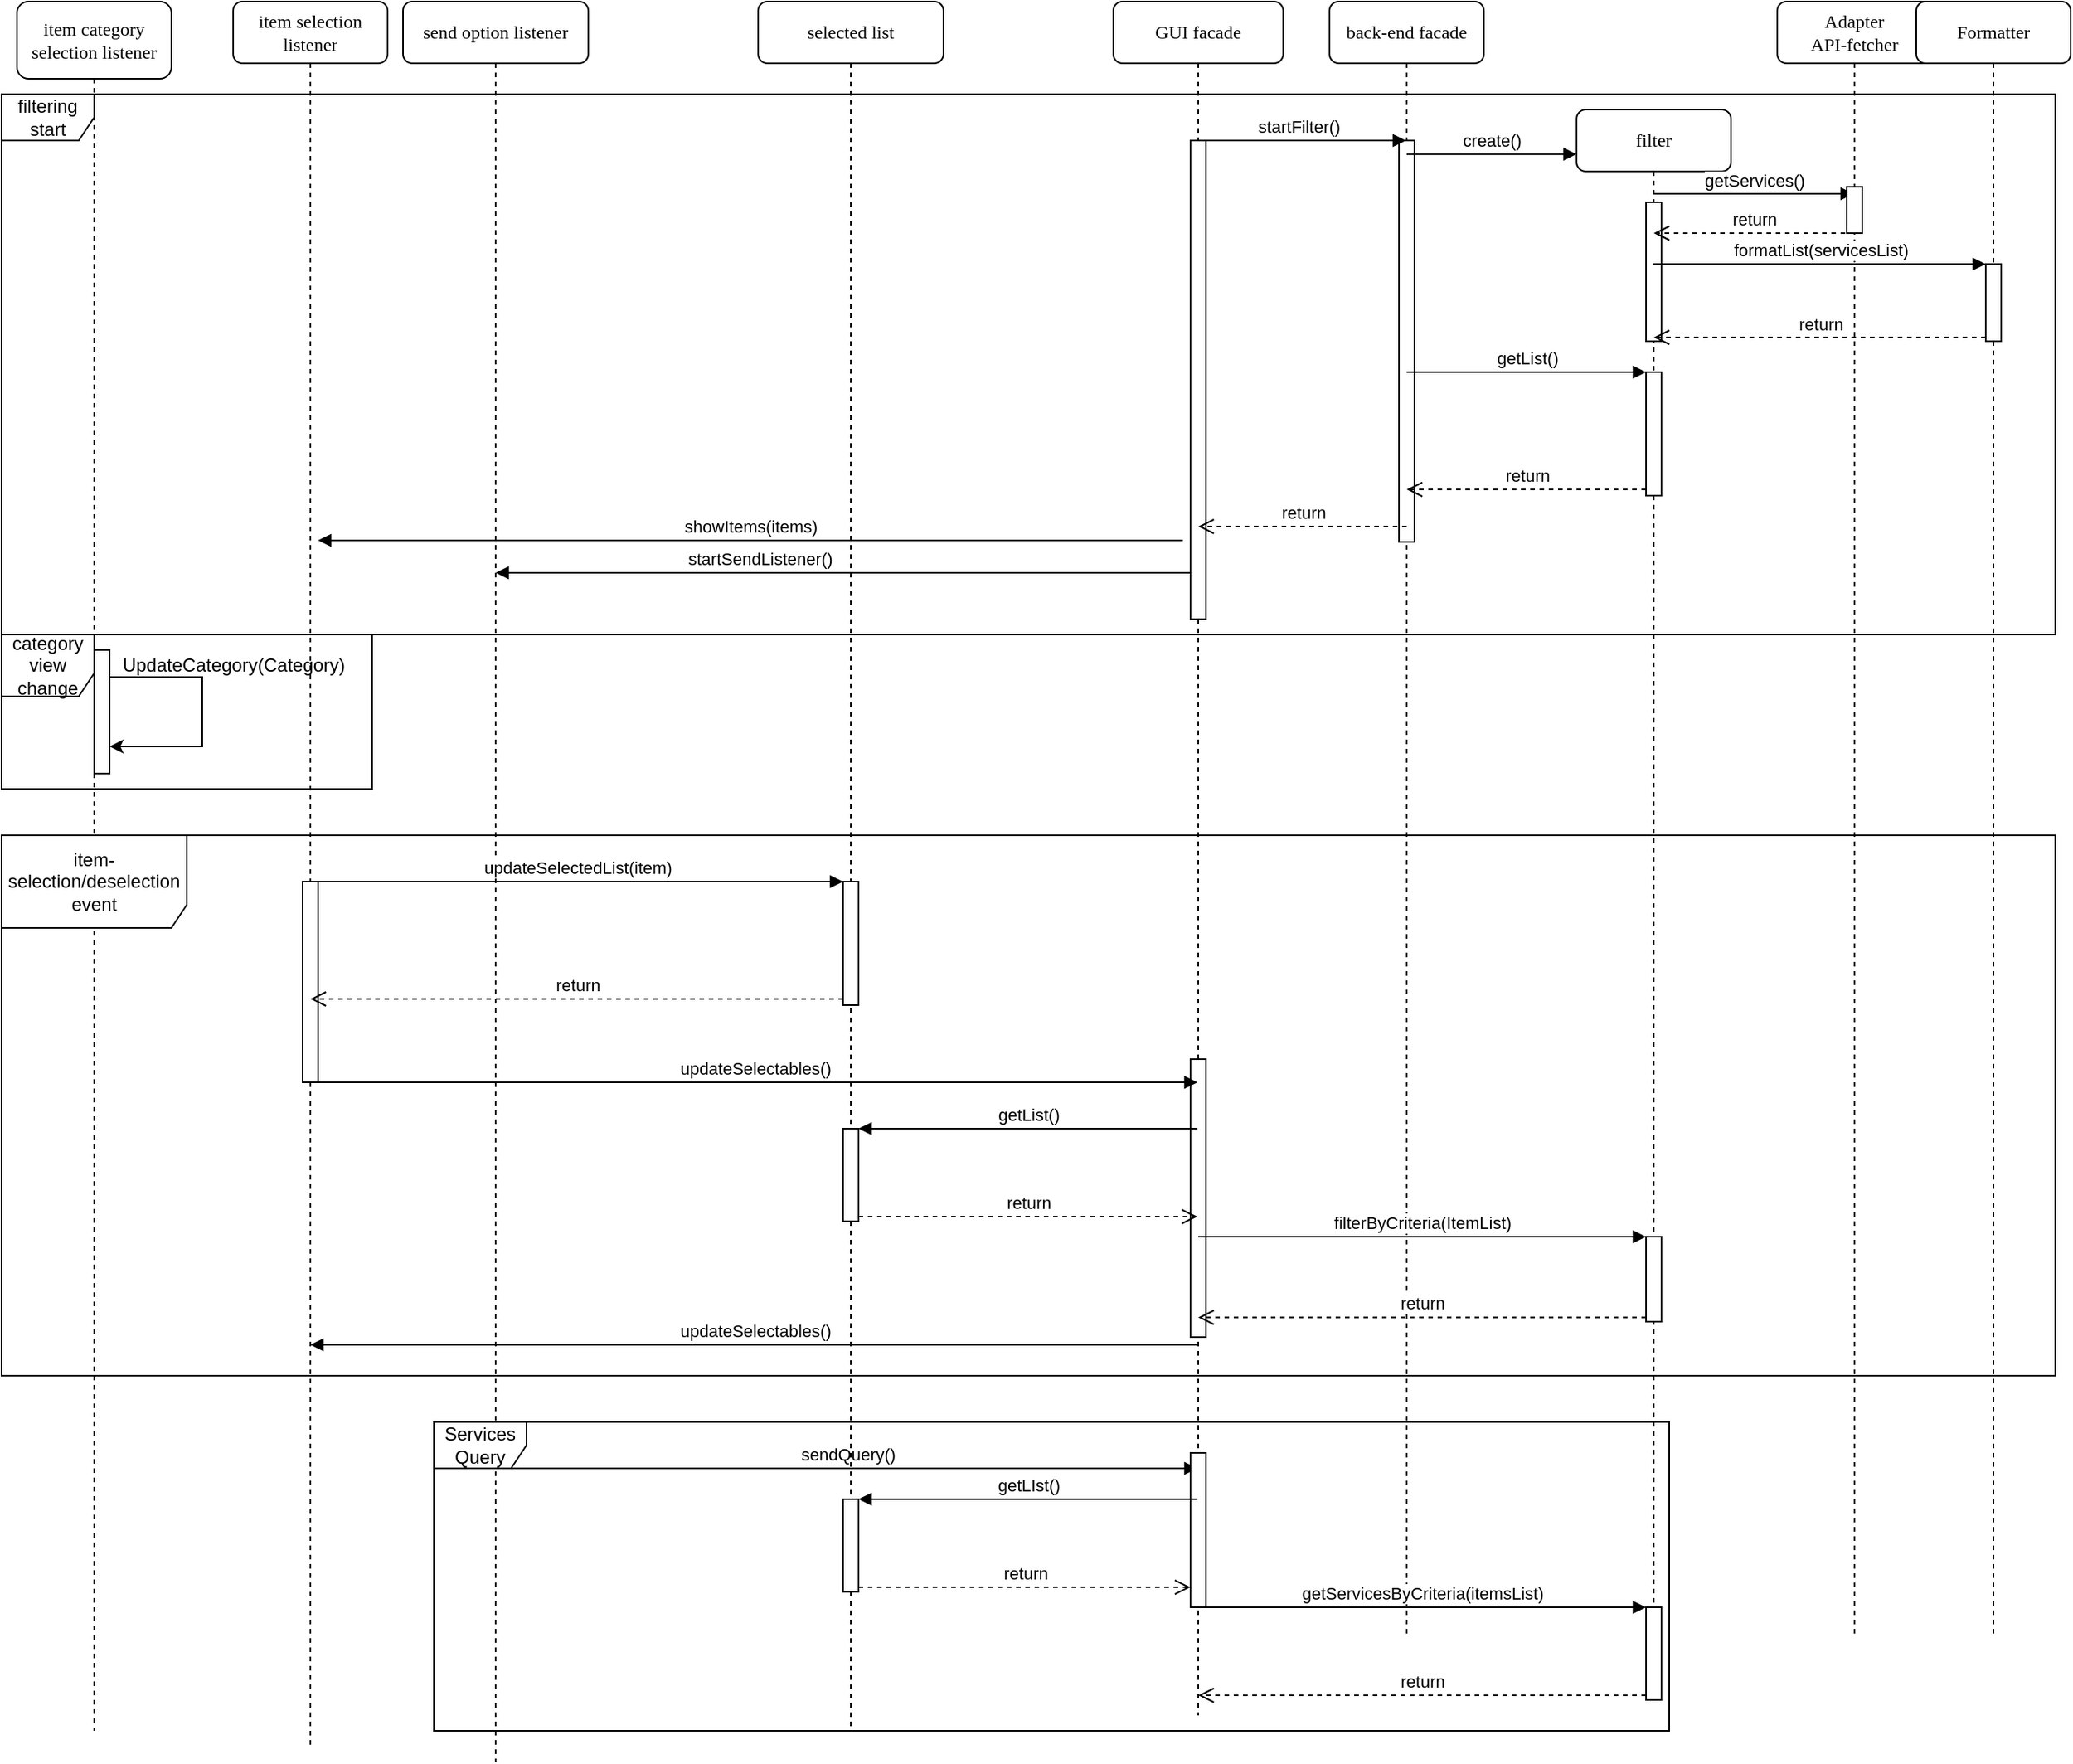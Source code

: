 <mxfile version="18.0.2" type="device"><diagram name="Page-1" id="13e1069c-82ec-6db2-03f1-153e76fe0fe0"><mxGraphModel dx="3464" dy="1082" grid="1" gridSize="10" guides="1" tooltips="1" connect="1" arrows="1" fold="1" page="1" pageScale="1" pageWidth="1100" pageHeight="850" background="none" math="0" shadow="0"><root><mxCell id="0"/><mxCell id="1" parent="0"/><mxCell id="7baba1c4bc27f4b0-2" value="send option listener" style="shape=umlLifeline;perimeter=lifelinePerimeter;whiteSpace=wrap;html=1;container=1;collapsible=0;recursiveResize=0;outlineConnect=0;rounded=1;shadow=0;comic=0;labelBackgroundColor=none;strokeWidth=1;fontFamily=Verdana;fontSize=12;align=center;" parent="1" vertex="1"><mxGeometry x="70" y="500" width="120" height="1140" as="geometry"/></mxCell><mxCell id="A2il4XtOZDyBoMQwtoZe-57" value="sendQuery()" style="html=1;verticalAlign=bottom;endArrow=block;rounded=0;" parent="7baba1c4bc27f4b0-2" target="7baba1c4bc27f4b0-4" edge="1"><mxGeometry width="80" relative="1" as="geometry"><mxPoint x="60" y="950" as="sourcePoint"/><mxPoint x="140" y="950" as="targetPoint"/></mxGeometry></mxCell><mxCell id="7baba1c4bc27f4b0-3" value="selected list" style="shape=umlLifeline;perimeter=lifelinePerimeter;whiteSpace=wrap;html=1;container=1;collapsible=0;recursiveResize=0;outlineConnect=0;rounded=1;shadow=0;comic=0;labelBackgroundColor=none;strokeWidth=1;fontFamily=Verdana;fontSize=12;align=center;" parent="1" vertex="1"><mxGeometry x="300" y="500" width="120" height="1120" as="geometry"/></mxCell><mxCell id="A2il4XtOZDyBoMQwtoZe-37" value="" style="html=1;points=[];perimeter=orthogonalPerimeter;" parent="7baba1c4bc27f4b0-3" vertex="1"><mxGeometry x="55" y="570" width="10" height="80" as="geometry"/></mxCell><mxCell id="A2il4XtOZDyBoMQwtoZe-46" value="" style="html=1;points=[];perimeter=orthogonalPerimeter;" parent="7baba1c4bc27f4b0-3" vertex="1"><mxGeometry x="55" y="730" width="10" height="60" as="geometry"/></mxCell><mxCell id="A2il4XtOZDyBoMQwtoZe-63" value="" style="html=1;points=[];perimeter=orthogonalPerimeter;" parent="7baba1c4bc27f4b0-3" vertex="1"><mxGeometry x="55" y="970" width="10" height="60" as="geometry"/></mxCell><mxCell id="7baba1c4bc27f4b0-4" value="GUI facade" style="shape=umlLifeline;perimeter=lifelinePerimeter;whiteSpace=wrap;html=1;container=1;collapsible=0;recursiveResize=0;outlineConnect=0;rounded=1;shadow=0;comic=0;labelBackgroundColor=none;strokeWidth=1;fontFamily=Verdana;fontSize=12;align=center;" parent="1" vertex="1"><mxGeometry x="530" y="500" width="110" height="1110" as="geometry"/></mxCell><mxCell id="A2il4XtOZDyBoMQwtoZe-4" value="" style="rounded=0;whiteSpace=wrap;html=1;" parent="7baba1c4bc27f4b0-4" vertex="1"><mxGeometry x="50" y="90" width="10" height="310" as="geometry"/></mxCell><mxCell id="A2il4XtOZDyBoMQwtoZe-42" value="" style="html=1;points=[];perimeter=orthogonalPerimeter;" parent="7baba1c4bc27f4b0-4" vertex="1"><mxGeometry x="50" y="685" width="10" height="180" as="geometry"/></mxCell><mxCell id="A2il4XtOZDyBoMQwtoZe-58" value="" style="html=1;points=[];perimeter=orthogonalPerimeter;" parent="7baba1c4bc27f4b0-4" vertex="1"><mxGeometry x="50" y="940" width="10" height="100" as="geometry"/></mxCell><mxCell id="7baba1c4bc27f4b0-5" value="back-end facade" style="shape=umlLifeline;perimeter=lifelinePerimeter;whiteSpace=wrap;html=1;container=1;collapsible=0;recursiveResize=0;outlineConnect=0;rounded=1;shadow=0;comic=0;labelBackgroundColor=none;strokeWidth=1;fontFamily=Verdana;fontSize=12;align=center;" parent="1" vertex="1"><mxGeometry x="670" y="500" width="100" height="1060" as="geometry"/></mxCell><mxCell id="A2il4XtOZDyBoMQwtoZe-20" value="" style="html=1;points=[];perimeter=orthogonalPerimeter;" parent="7baba1c4bc27f4b0-5" vertex="1"><mxGeometry x="45" y="90" width="10" height="260" as="geometry"/></mxCell><mxCell id="7baba1c4bc27f4b0-6" value="filter" style="shape=umlLifeline;perimeter=lifelinePerimeter;whiteSpace=wrap;html=1;container=1;collapsible=0;recursiveResize=0;outlineConnect=0;rounded=1;shadow=0;comic=0;labelBackgroundColor=none;strokeWidth=1;fontFamily=Verdana;fontSize=12;align=center;" parent="1" vertex="1"><mxGeometry x="830" y="570" width="100" height="1030" as="geometry"/></mxCell><mxCell id="A2il4XtOZDyBoMQwtoZe-12" value="getServices()" style="html=1;verticalAlign=bottom;endArrow=block;rounded=0;" parent="7baba1c4bc27f4b0-6" target="7baba1c4bc27f4b0-7" edge="1"><mxGeometry width="80" relative="1" as="geometry"><mxPoint x="50" y="54.5" as="sourcePoint"/><mxPoint x="130" y="54.5" as="targetPoint"/></mxGeometry></mxCell><mxCell id="A2il4XtOZDyBoMQwtoZe-16" value="" style="html=1;points=[];perimeter=orthogonalPerimeter;" parent="7baba1c4bc27f4b0-6" vertex="1"><mxGeometry x="45" y="60" width="10" height="90" as="geometry"/></mxCell><mxCell id="A2il4XtOZDyBoMQwtoZe-17" value="" style="html=1;points=[];perimeter=orthogonalPerimeter;" parent="7baba1c4bc27f4b0-6" vertex="1"><mxGeometry x="45" y="170" width="10" height="80" as="geometry"/></mxCell><mxCell id="A2il4XtOZDyBoMQwtoZe-50" value="" style="html=1;points=[];perimeter=orthogonalPerimeter;" parent="7baba1c4bc27f4b0-6" vertex="1"><mxGeometry x="45" y="730" width="10" height="55" as="geometry"/></mxCell><mxCell id="A2il4XtOZDyBoMQwtoZe-66" value="" style="html=1;points=[];perimeter=orthogonalPerimeter;" parent="7baba1c4bc27f4b0-6" vertex="1"><mxGeometry x="45" y="970" width="10" height="60" as="geometry"/></mxCell><mxCell id="7baba1c4bc27f4b0-7" value="&lt;div&gt;Adapter&lt;/div&gt;&lt;div&gt;API-fetcher&lt;/div&gt;" style="shape=umlLifeline;perimeter=lifelinePerimeter;whiteSpace=wrap;html=1;container=1;collapsible=0;recursiveResize=0;outlineConnect=0;rounded=1;shadow=0;comic=0;labelBackgroundColor=none;strokeWidth=1;fontFamily=Verdana;fontSize=12;align=center;" parent="1" vertex="1"><mxGeometry x="960" y="500" width="100" height="1060" as="geometry"/></mxCell><mxCell id="7baba1c4bc27f4b0-8" value="item selection listener" style="shape=umlLifeline;perimeter=lifelinePerimeter;whiteSpace=wrap;html=1;container=1;collapsible=0;recursiveResize=0;outlineConnect=0;rounded=1;shadow=0;comic=0;labelBackgroundColor=none;strokeWidth=1;fontFamily=Verdana;fontSize=12;align=center;" parent="1" vertex="1"><mxGeometry x="-40" y="500" width="100" height="1130" as="geometry"/></mxCell><mxCell id="A2il4XtOZDyBoMQwtoZe-40" value="" style="html=1;points=[];perimeter=orthogonalPerimeter;" parent="7baba1c4bc27f4b0-8" vertex="1"><mxGeometry x="45" y="570" width="10" height="130" as="geometry"/></mxCell><mxCell id="F9nA0inBSzudjQZXVVhW-46" value="return" style="html=1;verticalAlign=bottom;endArrow=open;dashed=1;endSize=8;rounded=0;" parent="1" target="7baba1c4bc27f4b0-6" edge="1"><mxGeometry relative="1" as="geometry"><mxPoint x="1010" y="650" as="sourcePoint"/><mxPoint x="900" y="650" as="targetPoint"/><Array as="points"><mxPoint x="970" y="650"/></Array></mxGeometry></mxCell><mxCell id="F9nA0inBSzudjQZXVVhW-48" value="return" style="html=1;verticalAlign=bottom;endArrow=open;dashed=1;endSize=8;rounded=0;" parent="1" target="7baba1c4bc27f4b0-4" edge="1"><mxGeometry relative="1" as="geometry"><mxPoint x="720" y="840" as="sourcePoint"/><mxPoint x="600" y="840" as="targetPoint"/></mxGeometry></mxCell><mxCell id="F9nA0inBSzudjQZXVVhW-49" value="showItems(items)" style="html=1;verticalAlign=bottom;endArrow=block;rounded=0;" parent="1" edge="1"><mxGeometry width="80" relative="1" as="geometry"><mxPoint x="575" y="849" as="sourcePoint"/><mxPoint x="15" y="849" as="targetPoint"/></mxGeometry></mxCell><mxCell id="A2il4XtOZDyBoMQwtoZe-8" value="create()" style="html=1;verticalAlign=bottom;endArrow=block;rounded=0;entryX=0;entryY=0.028;entryDx=0;entryDy=0;entryPerimeter=0;" parent="1" source="7baba1c4bc27f4b0-5" target="7baba1c4bc27f4b0-6" edge="1"><mxGeometry width="80" relative="1" as="geometry"><mxPoint x="715" y="600" as="sourcePoint"/><mxPoint x="795" y="600" as="targetPoint"/></mxGeometry></mxCell><mxCell id="A2il4XtOZDyBoMQwtoZe-10" value="Formatter" style="shape=umlLifeline;perimeter=lifelinePerimeter;whiteSpace=wrap;html=1;container=1;collapsible=0;recursiveResize=0;outlineConnect=0;rounded=1;shadow=0;comic=0;labelBackgroundColor=none;strokeWidth=1;fontFamily=Verdana;fontSize=12;align=center;" parent="1" vertex="1"><mxGeometry x="1050" y="500" width="100" height="1060" as="geometry"/></mxCell><mxCell id="A2il4XtOZDyBoMQwtoZe-13" value="" style="html=1;points=[];perimeter=orthogonalPerimeter;" parent="A2il4XtOZDyBoMQwtoZe-10" vertex="1"><mxGeometry x="45" y="170" width="10" height="50" as="geometry"/></mxCell><mxCell id="A2il4XtOZDyBoMQwtoZe-14" value="formatList(servicesList)" style="html=1;verticalAlign=bottom;endArrow=block;entryX=0;entryY=0;rounded=0;" parent="1" target="A2il4XtOZDyBoMQwtoZe-13" edge="1"><mxGeometry relative="1" as="geometry"><mxPoint x="879.5" y="670" as="sourcePoint"/></mxGeometry></mxCell><mxCell id="A2il4XtOZDyBoMQwtoZe-15" value="return" style="html=1;verticalAlign=bottom;endArrow=open;dashed=1;endSize=8;exitX=0;exitY=0.95;rounded=0;" parent="1" source="A2il4XtOZDyBoMQwtoZe-13" target="7baba1c4bc27f4b0-6" edge="1"><mxGeometry relative="1" as="geometry"><mxPoint x="879.5" y="746" as="targetPoint"/></mxGeometry></mxCell><mxCell id="A2il4XtOZDyBoMQwtoZe-18" value="getList()" style="html=1;verticalAlign=bottom;endArrow=block;entryX=0;entryY=0;rounded=0;" parent="1" source="7baba1c4bc27f4b0-5" target="A2il4XtOZDyBoMQwtoZe-17" edge="1"><mxGeometry relative="1" as="geometry"><mxPoint x="805" y="740" as="sourcePoint"/></mxGeometry></mxCell><mxCell id="A2il4XtOZDyBoMQwtoZe-19" value="return" style="html=1;verticalAlign=bottom;endArrow=open;dashed=1;endSize=8;exitX=0;exitY=0.95;rounded=0;" parent="1" source="A2il4XtOZDyBoMQwtoZe-17" target="7baba1c4bc27f4b0-5" edge="1"><mxGeometry relative="1" as="geometry"><mxPoint x="805" y="816" as="targetPoint"/></mxGeometry></mxCell><mxCell id="A2il4XtOZDyBoMQwtoZe-22" value="item category selection listener" style="shape=umlLifeline;perimeter=lifelinePerimeter;whiteSpace=wrap;html=1;container=1;collapsible=0;recursiveResize=0;outlineConnect=0;rounded=1;shadow=0;comic=0;labelBackgroundColor=none;strokeWidth=1;fontFamily=Verdana;fontSize=12;align=center;size=50;" parent="1" vertex="1"><mxGeometry x="-180" y="500" width="100" height="1120" as="geometry"/></mxCell><mxCell id="A2il4XtOZDyBoMQwtoZe-23" value="filtering start" style="shape=umlFrame;whiteSpace=wrap;html=1;" parent="1" vertex="1"><mxGeometry x="-190" y="560" width="1330" height="350" as="geometry"/></mxCell><mxCell id="A2il4XtOZDyBoMQwtoZe-24" value="category view change" style="shape=umlFrame;whiteSpace=wrap;html=1;width=60;height=40;" parent="1" vertex="1"><mxGeometry x="-190" y="910" width="240" height="100" as="geometry"/></mxCell><mxCell id="A2il4XtOZDyBoMQwtoZe-25" value="" style="html=1;points=[];perimeter=orthogonalPerimeter;" parent="1" vertex="1"><mxGeometry x="-130" y="920" width="10" height="80" as="geometry"/></mxCell><mxCell id="A2il4XtOZDyBoMQwtoZe-33" value="" style="edgeStyle=elbowEdgeStyle;elbow=horizontal;endArrow=classic;html=1;rounded=0;" parent="1" edge="1"><mxGeometry width="50" height="50" relative="1" as="geometry"><mxPoint x="-120" y="937.5" as="sourcePoint"/><mxPoint x="-120" y="982.5" as="targetPoint"/><Array as="points"><mxPoint x="-60" y="962.5"/></Array></mxGeometry></mxCell><mxCell id="A2il4XtOZDyBoMQwtoZe-35" value="UpdateCategory(Category)" style="text;html=1;align=center;verticalAlign=middle;resizable=0;points=[];autosize=1;strokeColor=none;fillColor=none;" parent="1" vertex="1"><mxGeometry x="-120" y="920" width="160" height="20" as="geometry"/></mxCell><mxCell id="A2il4XtOZDyBoMQwtoZe-36" value="" style="html=1;points=[];perimeter=orthogonalPerimeter;" parent="1" vertex="1"><mxGeometry x="1005" y="620" width="10" height="30" as="geometry"/></mxCell><mxCell id="A2il4XtOZDyBoMQwtoZe-38" value="updateSelectedList(item)" style="html=1;verticalAlign=bottom;endArrow=block;entryX=0;entryY=0;rounded=0;" parent="1" source="7baba1c4bc27f4b0-8" target="A2il4XtOZDyBoMQwtoZe-37" edge="1"><mxGeometry relative="1" as="geometry"><mxPoint x="280" y="1070" as="sourcePoint"/></mxGeometry></mxCell><mxCell id="A2il4XtOZDyBoMQwtoZe-39" value="return" style="html=1;verticalAlign=bottom;endArrow=open;dashed=1;endSize=8;exitX=0;exitY=0.95;rounded=0;" parent="1" source="A2il4XtOZDyBoMQwtoZe-37" target="7baba1c4bc27f4b0-8" edge="1"><mxGeometry relative="1" as="geometry"><mxPoint x="280.167" y="1146" as="targetPoint"/></mxGeometry></mxCell><mxCell id="A2il4XtOZDyBoMQwtoZe-41" value="updateSelectables()" style="html=1;verticalAlign=bottom;endArrow=block;rounded=0;" parent="1" target="7baba1c4bc27f4b0-4" edge="1"><mxGeometry width="80" relative="1" as="geometry"><mxPoint x="10" y="1200" as="sourcePoint"/><mxPoint x="90" y="1200" as="targetPoint"/></mxGeometry></mxCell><mxCell id="A2il4XtOZDyBoMQwtoZe-47" value="getList()" style="html=1;verticalAlign=bottom;endArrow=block;entryX=1;entryY=0;rounded=0;" parent="1" source="7baba1c4bc27f4b0-4" target="A2il4XtOZDyBoMQwtoZe-46" edge="1"><mxGeometry relative="1" as="geometry"><mxPoint x="425" y="1230" as="sourcePoint"/></mxGeometry></mxCell><mxCell id="A2il4XtOZDyBoMQwtoZe-48" value="return" style="html=1;verticalAlign=bottom;endArrow=open;dashed=1;endSize=8;exitX=1;exitY=0.95;rounded=0;" parent="1" source="A2il4XtOZDyBoMQwtoZe-46" target="7baba1c4bc27f4b0-4" edge="1"><mxGeometry relative="1" as="geometry"><mxPoint x="425" y="1287" as="targetPoint"/></mxGeometry></mxCell><mxCell id="A2il4XtOZDyBoMQwtoZe-51" value="filterByCriteria(ItemList)" style="html=1;verticalAlign=bottom;endArrow=block;entryX=0;entryY=0;rounded=0;" parent="1" source="7baba1c4bc27f4b0-4" target="A2il4XtOZDyBoMQwtoZe-50" edge="1"><mxGeometry relative="1" as="geometry"><mxPoint x="805" y="1275" as="sourcePoint"/></mxGeometry></mxCell><mxCell id="A2il4XtOZDyBoMQwtoZe-52" value="return" style="html=1;verticalAlign=bottom;endArrow=open;dashed=1;endSize=8;exitX=0;exitY=0.95;rounded=0;" parent="1" source="A2il4XtOZDyBoMQwtoZe-50" target="7baba1c4bc27f4b0-4" edge="1"><mxGeometry relative="1" as="geometry"><mxPoint x="805" y="1351" as="targetPoint"/></mxGeometry></mxCell><mxCell id="A2il4XtOZDyBoMQwtoZe-53" value="updateSelectables()" style="html=1;verticalAlign=bottom;endArrow=block;rounded=0;" parent="1" target="7baba1c4bc27f4b0-8" edge="1"><mxGeometry width="80" relative="1" as="geometry"><mxPoint x="585" y="1370" as="sourcePoint"/><mxPoint x="505" y="1370" as="targetPoint"/></mxGeometry></mxCell><mxCell id="A2il4XtOZDyBoMQwtoZe-56" value="item-selection/deselection event" style="shape=umlFrame;whiteSpace=wrap;html=1;width=120;height=60;" parent="1" vertex="1"><mxGeometry x="-190" y="1040" width="1330" height="350" as="geometry"/></mxCell><mxCell id="A2il4XtOZDyBoMQwtoZe-64" value="getLIst()" style="html=1;verticalAlign=bottom;endArrow=block;entryX=1;entryY=0;rounded=0;" parent="1" source="7baba1c4bc27f4b0-4" target="A2il4XtOZDyBoMQwtoZe-63" edge="1"><mxGeometry relative="1" as="geometry"><mxPoint x="425" y="1470" as="sourcePoint"/></mxGeometry></mxCell><mxCell id="A2il4XtOZDyBoMQwtoZe-65" value="return" style="html=1;verticalAlign=bottom;endArrow=open;dashed=1;endSize=8;exitX=1;exitY=0.95;rounded=0;" parent="1" source="A2il4XtOZDyBoMQwtoZe-63" edge="1"><mxGeometry relative="1" as="geometry"><mxPoint x="580" y="1527" as="targetPoint"/></mxGeometry></mxCell><mxCell id="A2il4XtOZDyBoMQwtoZe-68" value="return" style="html=1;verticalAlign=bottom;endArrow=open;dashed=1;endSize=8;exitX=0;exitY=0.95;rounded=0;" parent="1" source="A2il4XtOZDyBoMQwtoZe-66" target="7baba1c4bc27f4b0-4" edge="1"><mxGeometry relative="1" as="geometry"><mxPoint x="805" y="1596" as="targetPoint"/></mxGeometry></mxCell><mxCell id="A2il4XtOZDyBoMQwtoZe-67" value="getServicesByCriteria(itemsList)" style="html=1;verticalAlign=bottom;endArrow=block;entryX=0;entryY=0;rounded=0;" parent="1" source="7baba1c4bc27f4b0-4" target="A2il4XtOZDyBoMQwtoZe-66" edge="1"><mxGeometry relative="1" as="geometry"><mxPoint x="805" y="1520" as="sourcePoint"/></mxGeometry></mxCell><mxCell id="A2il4XtOZDyBoMQwtoZe-69" value="Services Query" style="shape=umlFrame;whiteSpace=wrap;html=1;" parent="1" vertex="1"><mxGeometry x="90" y="1420" width="800" height="200" as="geometry"/></mxCell><mxCell id="F9nA0inBSzudjQZXVVhW-44" value="&lt;div&gt;startFilter()&lt;/div&gt;" style="html=1;verticalAlign=bottom;endArrow=block;rounded=0;" parent="1" edge="1"><mxGeometry width="80" relative="1" as="geometry"><mxPoint x="580" y="590" as="sourcePoint"/><mxPoint x="719.5" y="590" as="targetPoint"/></mxGeometry></mxCell><mxCell id="F9nA0inBSzudjQZXVVhW-50" value="startSendListener()" style="html=1;verticalAlign=bottom;endArrow=block;rounded=0;" parent="1" edge="1"><mxGeometry x="0.243" width="80" relative="1" as="geometry"><mxPoint x="580" y="870" as="sourcePoint"/><mxPoint x="130" y="870" as="targetPoint"/><Array as="points"><mxPoint x="440" y="870"/><mxPoint x="410" y="870"/></Array><mxPoint as="offset"/></mxGeometry></mxCell></root></mxGraphModel></diagram></mxfile>